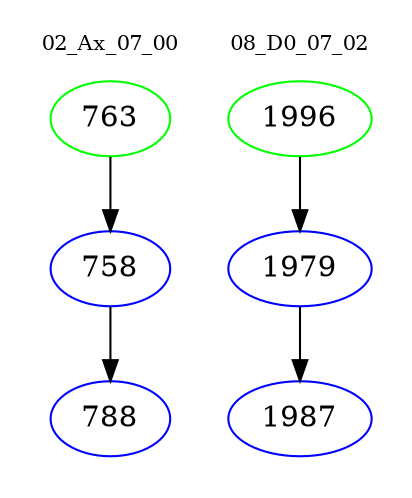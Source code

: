 digraph{
subgraph cluster_0 {
color = white
label = "02_Ax_07_00";
fontsize=10;
T0_763 [label="763", color="green"]
T0_763 -> T0_758 [color="black"]
T0_758 [label="758", color="blue"]
T0_758 -> T0_788 [color="black"]
T0_788 [label="788", color="blue"]
}
subgraph cluster_1 {
color = white
label = "08_D0_07_02";
fontsize=10;
T1_1996 [label="1996", color="green"]
T1_1996 -> T1_1979 [color="black"]
T1_1979 [label="1979", color="blue"]
T1_1979 -> T1_1987 [color="black"]
T1_1987 [label="1987", color="blue"]
}
}

